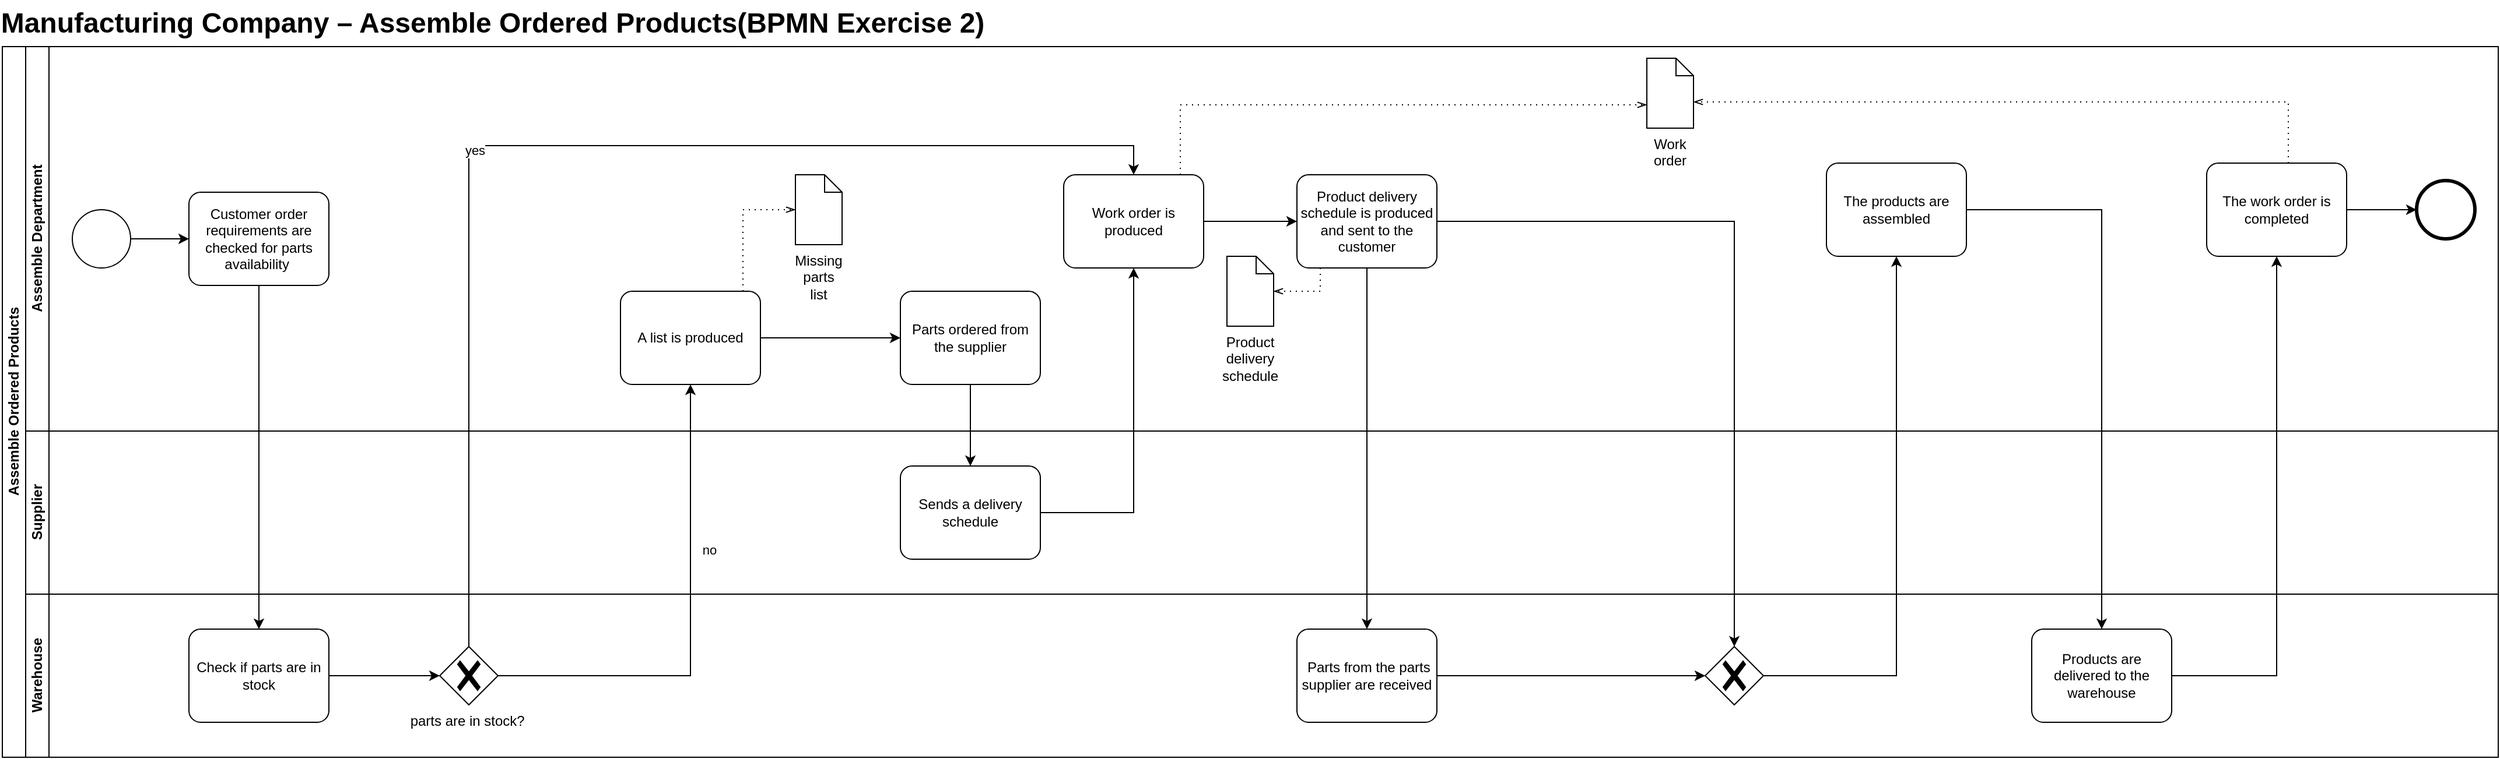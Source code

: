 <mxfile version="20.5.1" type="github">
  <diagram id="Fy_xnkCLufcFKRbf-qhm" name="第 1 页">
    <mxGraphModel dx="803" dy="1053" grid="1" gridSize="10" guides="1" tooltips="1" connect="1" arrows="1" fold="1" page="1" pageScale="1" pageWidth="827" pageHeight="1169" math="0" shadow="0">
      <root>
        <mxCell id="0" />
        <mxCell id="1" parent="0" />
        <mxCell id="dQ3IUtjXQcdoY3WB8gmI-1" value="Assemble Ordered Products" style="swimlane;html=1;childLayout=stackLayout;resizeParent=1;resizeParentMax=0;horizontal=0;startSize=20;horizontalStack=0;" parent="1" vertex="1">
          <mxGeometry x="100" y="120" width="2140" height="610" as="geometry" />
        </mxCell>
        <mxCell id="dQ3IUtjXQcdoY3WB8gmI-2" value="Assemble Department" style="swimlane;html=1;startSize=20;horizontal=0;" parent="dQ3IUtjXQcdoY3WB8gmI-1" vertex="1">
          <mxGeometry x="20" width="2120" height="330" as="geometry" />
        </mxCell>
        <mxCell id="dQ3IUtjXQcdoY3WB8gmI-56" value="Customer order requirements are checked for parts availability " style="points=[[0.25,0,0],[0.5,0,0],[0.75,0,0],[1,0.25,0],[1,0.5,0],[1,0.75,0],[0.75,1,0],[0.5,1,0],[0.25,1,0],[0,0.75,0],[0,0.5,0],[0,0.25,0]];shape=mxgraph.bpmn.task;whiteSpace=wrap;rectStyle=rounded;size=10;taskMarker=abstract;" parent="dQ3IUtjXQcdoY3WB8gmI-2" vertex="1">
          <mxGeometry x="140" y="125" width="120" height="80" as="geometry" />
        </mxCell>
        <mxCell id="dQ3IUtjXQcdoY3WB8gmI-59" style="edgeStyle=orthogonalEdgeStyle;rounded=0;orthogonalLoop=1;jettySize=auto;html=1;" parent="dQ3IUtjXQcdoY3WB8gmI-2" source="dQ3IUtjXQcdoY3WB8gmI-58" target="dQ3IUtjXQcdoY3WB8gmI-56" edge="1">
          <mxGeometry relative="1" as="geometry" />
        </mxCell>
        <mxCell id="dQ3IUtjXQcdoY3WB8gmI-58" value="" style="points=[[0.145,0.145,0],[0.5,0,0],[0.855,0.145,0],[1,0.5,0],[0.855,0.855,0],[0.5,1,0],[0.145,0.855,0],[0,0.5,0]];shape=mxgraph.bpmn.event;html=1;verticalLabelPosition=bottom;labelBackgroundColor=#ffffff;verticalAlign=top;align=center;perimeter=ellipsePerimeter;outlineConnect=0;aspect=fixed;outline=standard;symbol=general;" parent="dQ3IUtjXQcdoY3WB8gmI-2" vertex="1">
          <mxGeometry x="40" y="140" width="50" height="50" as="geometry" />
        </mxCell>
        <mxCell id="dQ3IUtjXQcdoY3WB8gmI-71" value="" style="edgeStyle=orthogonalEdgeStyle;rounded=0;orthogonalLoop=1;jettySize=auto;html=1;" parent="dQ3IUtjXQcdoY3WB8gmI-2" source="dQ3IUtjXQcdoY3WB8gmI-69" target="dQ3IUtjXQcdoY3WB8gmI-70" edge="1">
          <mxGeometry relative="1" as="geometry" />
        </mxCell>
        <mxCell id="dQ3IUtjXQcdoY3WB8gmI-69" value="A list is produced" style="points=[[0.25,0,0],[0.5,0,0],[0.75,0,0],[1,0.25,0],[1,0.5,0],[1,0.75,0],[0.75,1,0],[0.5,1,0],[0.25,1,0],[0,0.75,0],[0,0.5,0],[0,0.25,0]];shape=mxgraph.bpmn.task;whiteSpace=wrap;rectStyle=rounded;size=10;taskMarker=abstract;" parent="dQ3IUtjXQcdoY3WB8gmI-2" vertex="1">
          <mxGeometry x="510" y="210" width="120" height="80" as="geometry" />
        </mxCell>
        <mxCell id="dQ3IUtjXQcdoY3WB8gmI-70" value="Parts ordered from the supplier" style="points=[[0.25,0,0],[0.5,0,0],[0.75,0,0],[1,0.25,0],[1,0.5,0],[1,0.75,0],[0.75,1,0],[0.5,1,0],[0.25,1,0],[0,0.75,0],[0,0.5,0],[0,0.25,0]];shape=mxgraph.bpmn.task;whiteSpace=wrap;rectStyle=rounded;size=10;taskMarker=abstract;" parent="dQ3IUtjXQcdoY3WB8gmI-2" vertex="1">
          <mxGeometry x="750" y="210" width="120" height="80" as="geometry" />
        </mxCell>
        <mxCell id="dQ3IUtjXQcdoY3WB8gmI-82" style="edgeStyle=orthogonalEdgeStyle;rounded=0;orthogonalLoop=1;jettySize=auto;html=1;" parent="dQ3IUtjXQcdoY3WB8gmI-2" source="dQ3IUtjXQcdoY3WB8gmI-76" target="dQ3IUtjXQcdoY3WB8gmI-78" edge="1">
          <mxGeometry relative="1" as="geometry" />
        </mxCell>
        <mxCell id="dQ3IUtjXQcdoY3WB8gmI-76" value="Work order is produced" style="points=[[0.25,0,0],[0.5,0,0],[0.75,0,0],[1,0.25,0],[1,0.5,0],[1,0.75,0],[0.75,1,0],[0.5,1,0],[0.25,1,0],[0,0.75,0],[0,0.5,0],[0,0.25,0]];shape=mxgraph.bpmn.task;whiteSpace=wrap;rectStyle=rounded;size=10;taskMarker=abstract;" parent="dQ3IUtjXQcdoY3WB8gmI-2" vertex="1">
          <mxGeometry x="890" y="110" width="120" height="80" as="geometry" />
        </mxCell>
        <mxCell id="dQ3IUtjXQcdoY3WB8gmI-78" value="Product delivery schedule is produced and sent to the customer" style="points=[[0.25,0,0],[0.5,0,0],[0.75,0,0],[1,0.25,0],[1,0.5,0],[1,0.75,0],[0.75,1,0],[0.5,1,0],[0.25,1,0],[0,0.75,0],[0,0.5,0],[0,0.25,0]];shape=mxgraph.bpmn.task;whiteSpace=wrap;rectStyle=rounded;size=10;taskMarker=abstract;" parent="dQ3IUtjXQcdoY3WB8gmI-2" vertex="1">
          <mxGeometry x="1090" y="110" width="120" height="80" as="geometry" />
        </mxCell>
        <mxCell id="dQ3IUtjXQcdoY3WB8gmI-92" value="The products are assembled" style="points=[[0.25,0,0],[0.5,0,0],[0.75,0,0],[1,0.25,0],[1,0.5,0],[1,0.75,0],[0.75,1,0],[0.5,1,0],[0.25,1,0],[0,0.75,0],[0,0.5,0],[0,0.25,0]];shape=mxgraph.bpmn.task;whiteSpace=wrap;rectStyle=rounded;size=10;taskMarker=abstract;" parent="dQ3IUtjXQcdoY3WB8gmI-2" vertex="1">
          <mxGeometry x="1544" y="100" width="120" height="80" as="geometry" />
        </mxCell>
        <mxCell id="dQ3IUtjXQcdoY3WB8gmI-96" value="The work order is completed" style="points=[[0.25,0,0],[0.5,0,0],[0.75,0,0],[1,0.25,0],[1,0.5,0],[1,0.75,0],[0.75,1,0],[0.5,1,0],[0.25,1,0],[0,0.75,0],[0,0.5,0],[0,0.25,0]];shape=mxgraph.bpmn.task;whiteSpace=wrap;rectStyle=rounded;size=10;taskMarker=abstract;" parent="dQ3IUtjXQcdoY3WB8gmI-2" vertex="1">
          <mxGeometry x="1870" y="100" width="120" height="80" as="geometry" />
        </mxCell>
        <mxCell id="dQ3IUtjXQcdoY3WB8gmI-98" value="" style="points=[[0.145,0.145,0],[0.5,0,0],[0.855,0.145,0],[1,0.5,0],[0.855,0.855,0],[0.5,1,0],[0.145,0.855,0],[0,0.5,0]];shape=mxgraph.bpmn.event;html=1;verticalLabelPosition=bottom;labelBackgroundColor=#ffffff;verticalAlign=top;align=center;perimeter=ellipsePerimeter;outlineConnect=0;aspect=fixed;outline=end;symbol=terminate2;" parent="dQ3IUtjXQcdoY3WB8gmI-2" vertex="1">
          <mxGeometry x="2050" y="115" width="50" height="50" as="geometry" />
        </mxCell>
        <mxCell id="dQ3IUtjXQcdoY3WB8gmI-99" style="edgeStyle=orthogonalEdgeStyle;rounded=0;orthogonalLoop=1;jettySize=auto;html=1;" parent="dQ3IUtjXQcdoY3WB8gmI-2" source="dQ3IUtjXQcdoY3WB8gmI-96" target="dQ3IUtjXQcdoY3WB8gmI-98" edge="1">
          <mxGeometry relative="1" as="geometry" />
        </mxCell>
        <mxCell id="GKFgGf4gHCo7Agr6WiY--1" value="Missing parts list" style="shape=mxgraph.bpmn.data;labelPosition=center;verticalLabelPosition=bottom;align=center;verticalAlign=top;whiteSpace=wrap;size=15;html=1;" vertex="1" parent="dQ3IUtjXQcdoY3WB8gmI-2">
          <mxGeometry x="660" y="110" width="40" height="60" as="geometry" />
        </mxCell>
        <mxCell id="GKFgGf4gHCo7Agr6WiY--2" value="" style="edgeStyle=elbowEdgeStyle;fontSize=12;html=1;endFill=0;startFill=0;endSize=6;startSize=6;dashed=1;dashPattern=1 4;endArrow=openThin;startArrow=none;rounded=0;exitX=0.5;exitY=0;exitDx=0;exitDy=0;exitPerimeter=0;entryX=0;entryY=0.5;entryDx=0;entryDy=0;entryPerimeter=0;" edge="1" parent="dQ3IUtjXQcdoY3WB8gmI-2" source="dQ3IUtjXQcdoY3WB8gmI-69" target="GKFgGf4gHCo7Agr6WiY--1">
          <mxGeometry width="160" relative="1" as="geometry">
            <mxPoint x="570" y="150" as="sourcePoint" />
            <mxPoint x="730" y="150" as="targetPoint" />
          </mxGeometry>
        </mxCell>
        <mxCell id="GKFgGf4gHCo7Agr6WiY--3" value="Work order" style="shape=mxgraph.bpmn.data;labelPosition=center;verticalLabelPosition=bottom;align=center;verticalAlign=top;whiteSpace=wrap;size=15;html=1;" vertex="1" parent="dQ3IUtjXQcdoY3WB8gmI-2">
          <mxGeometry x="1390" y="10" width="40" height="60" as="geometry" />
        </mxCell>
        <mxCell id="GKFgGf4gHCo7Agr6WiY--5" value="" style="edgeStyle=elbowEdgeStyle;fontSize=12;html=1;endFill=0;startFill=0;endSize=6;startSize=6;dashed=1;dashPattern=1 4;endArrow=openThin;startArrow=none;rounded=0;" edge="1" parent="dQ3IUtjXQcdoY3WB8gmI-2" source="dQ3IUtjXQcdoY3WB8gmI-76" target="GKFgGf4gHCo7Agr6WiY--3">
          <mxGeometry width="160" relative="1" as="geometry">
            <mxPoint x="930" y="60" as="sourcePoint" />
            <mxPoint x="970" y="60" as="targetPoint" />
            <Array as="points">
              <mxPoint x="990" y="50" />
            </Array>
          </mxGeometry>
        </mxCell>
        <mxCell id="GKFgGf4gHCo7Agr6WiY--6" value="" style="edgeStyle=elbowEdgeStyle;fontSize=12;html=1;endFill=0;startFill=0;endSize=6;startSize=6;dashed=1;dashPattern=1 4;endArrow=openThin;startArrow=none;rounded=0;entryX=0;entryY=0;entryDx=40;entryDy=37.5;entryPerimeter=0;exitX=0.5;exitY=0;exitDx=0;exitDy=0;exitPerimeter=0;" edge="1" parent="dQ3IUtjXQcdoY3WB8gmI-2" source="dQ3IUtjXQcdoY3WB8gmI-96" target="GKFgGf4gHCo7Agr6WiY--3">
          <mxGeometry width="160" relative="1" as="geometry">
            <mxPoint x="1610" y="70" as="sourcePoint" />
            <mxPoint x="1770" y="70" as="targetPoint" />
            <Array as="points">
              <mxPoint x="1940" y="80" />
            </Array>
          </mxGeometry>
        </mxCell>
        <mxCell id="GKFgGf4gHCo7Agr6WiY--11" value="Product delivery schedule" style="shape=mxgraph.bpmn.data;labelPosition=center;verticalLabelPosition=bottom;align=center;verticalAlign=top;whiteSpace=wrap;size=15;html=1;" vertex="1" parent="dQ3IUtjXQcdoY3WB8gmI-2">
          <mxGeometry x="1030" y="180" width="40" height="60" as="geometry" />
        </mxCell>
        <mxCell id="GKFgGf4gHCo7Agr6WiY--12" value="" style="edgeStyle=elbowEdgeStyle;fontSize=12;html=1;endFill=0;startFill=0;endSize=6;startSize=6;dashed=1;dashPattern=1 4;endArrow=openThin;startArrow=none;rounded=0;" edge="1" parent="dQ3IUtjXQcdoY3WB8gmI-2" source="dQ3IUtjXQcdoY3WB8gmI-78" target="GKFgGf4gHCo7Agr6WiY--11">
          <mxGeometry width="160" relative="1" as="geometry">
            <mxPoint x="1110" y="180" as="sourcePoint" />
            <mxPoint x="1270" y="80" as="targetPoint" />
            <Array as="points">
              <mxPoint x="1110" y="210" />
              <mxPoint x="1150" y="85" />
            </Array>
          </mxGeometry>
        </mxCell>
        <mxCell id="GKFgGf4gHCo7Agr6WiY--18" value="Supplier" style="swimlane;html=1;startSize=20;horizontal=0;" vertex="1" parent="dQ3IUtjXQcdoY3WB8gmI-1">
          <mxGeometry x="20" y="330" width="2120" height="140" as="geometry" />
        </mxCell>
        <mxCell id="GKFgGf4gHCo7Agr6WiY--19" value="Sends a delivery schedule" style="points=[[0.25,0,0],[0.5,0,0],[0.75,0,0],[1,0.25,0],[1,0.5,0],[1,0.75,0],[0.75,1,0],[0.5,1,0],[0.25,1,0],[0,0.75,0],[0,0.5,0],[0,0.25,0]];shape=mxgraph.bpmn.task;whiteSpace=wrap;rectStyle=rounded;size=10;taskMarker=abstract;" vertex="1" parent="GKFgGf4gHCo7Agr6WiY--18">
          <mxGeometry x="750" y="30" width="120" height="80" as="geometry" />
        </mxCell>
        <mxCell id="dQ3IUtjXQcdoY3WB8gmI-3" value="Warehouse" style="swimlane;html=1;startSize=20;horizontal=0;" parent="dQ3IUtjXQcdoY3WB8gmI-1" vertex="1">
          <mxGeometry x="20" y="470" width="2120" height="140" as="geometry" />
        </mxCell>
        <mxCell id="dQ3IUtjXQcdoY3WB8gmI-62" value="Check if parts are in stock" style="points=[[0.25,0,0],[0.5,0,0],[0.75,0,0],[1,0.25,0],[1,0.5,0],[1,0.75,0],[0.75,1,0],[0.5,1,0],[0.25,1,0],[0,0.75,0],[0,0.5,0],[0,0.25,0]];shape=mxgraph.bpmn.task;whiteSpace=wrap;rectStyle=rounded;size=10;taskMarker=abstract;" parent="dQ3IUtjXQcdoY3WB8gmI-3" vertex="1">
          <mxGeometry x="140" y="30" width="120" height="80" as="geometry" />
        </mxCell>
        <mxCell id="dQ3IUtjXQcdoY3WB8gmI-60" value="parts are in stock?&amp;nbsp;" style="points=[[0.25,0.25,0],[0.5,0,0],[0.75,0.25,0],[1,0.5,0],[0.75,0.75,0],[0.5,1,0],[0.25,0.75,0],[0,0.5,0]];shape=mxgraph.bpmn.gateway2;html=1;verticalLabelPosition=bottom;labelBackgroundColor=#ffffff;verticalAlign=top;align=center;perimeter=rhombusPerimeter;outlineConnect=0;outline=none;symbol=none;gwType=exclusive;" parent="dQ3IUtjXQcdoY3WB8gmI-3" vertex="1">
          <mxGeometry x="355" y="45" width="50" height="50" as="geometry" />
        </mxCell>
        <mxCell id="dQ3IUtjXQcdoY3WB8gmI-64" style="edgeStyle=orthogonalEdgeStyle;rounded=0;orthogonalLoop=1;jettySize=auto;html=1;" parent="dQ3IUtjXQcdoY3WB8gmI-3" source="dQ3IUtjXQcdoY3WB8gmI-62" target="dQ3IUtjXQcdoY3WB8gmI-60" edge="1">
          <mxGeometry relative="1" as="geometry" />
        </mxCell>
        <mxCell id="dQ3IUtjXQcdoY3WB8gmI-89" value="" style="points=[[0.25,0.25,0],[0.5,0,0],[0.75,0.25,0],[1,0.5,0],[0.75,0.75,0],[0.5,1,0],[0.25,0.75,0],[0,0.5,0]];shape=mxgraph.bpmn.gateway2;html=1;verticalLabelPosition=bottom;labelBackgroundColor=#ffffff;verticalAlign=top;align=center;perimeter=rhombusPerimeter;outlineConnect=0;outline=none;symbol=none;gwType=exclusive;" parent="dQ3IUtjXQcdoY3WB8gmI-3" vertex="1">
          <mxGeometry x="1440" y="45" width="50" height="50" as="geometry" />
        </mxCell>
        <mxCell id="dQ3IUtjXQcdoY3WB8gmI-87" value=" Parts from the parts supplier are received" style="points=[[0.25,0,0],[0.5,0,0],[0.75,0,0],[1,0.25,0],[1,0.5,0],[1,0.75,0],[0.75,1,0],[0.5,1,0],[0.25,1,0],[0,0.75,0],[0,0.5,0],[0,0.25,0]];shape=mxgraph.bpmn.task;whiteSpace=wrap;rectStyle=rounded;size=10;taskMarker=abstract;" parent="dQ3IUtjXQcdoY3WB8gmI-3" vertex="1">
          <mxGeometry x="1090" y="30" width="120" height="80" as="geometry" />
        </mxCell>
        <mxCell id="dQ3IUtjXQcdoY3WB8gmI-90" style="edgeStyle=orthogonalEdgeStyle;rounded=0;orthogonalLoop=1;jettySize=auto;html=1;exitX=1;exitY=0.5;exitDx=0;exitDy=0;exitPerimeter=0;" parent="dQ3IUtjXQcdoY3WB8gmI-3" source="dQ3IUtjXQcdoY3WB8gmI-87" target="dQ3IUtjXQcdoY3WB8gmI-89" edge="1">
          <mxGeometry relative="1" as="geometry">
            <mxPoint x="1310" y="90" as="targetPoint" />
            <Array as="points">
              <mxPoint x="1290" y="70" />
              <mxPoint x="1290" y="70" />
            </Array>
          </mxGeometry>
        </mxCell>
        <mxCell id="dQ3IUtjXQcdoY3WB8gmI-94" value="Products are delivered to the warehouse" style="points=[[0.25,0,0],[0.5,0,0],[0.75,0,0],[1,0.25,0],[1,0.5,0],[1,0.75,0],[0.75,1,0],[0.5,1,0],[0.25,1,0],[0,0.75,0],[0,0.5,0],[0,0.25,0]];shape=mxgraph.bpmn.task;whiteSpace=wrap;rectStyle=rounded;size=10;taskMarker=abstract;" parent="dQ3IUtjXQcdoY3WB8gmI-3" vertex="1">
          <mxGeometry x="1720" y="30" width="120" height="80" as="geometry" />
        </mxCell>
        <mxCell id="dQ3IUtjXQcdoY3WB8gmI-75" value="" style="edgeStyle=orthogonalEdgeStyle;rounded=0;orthogonalLoop=1;jettySize=auto;html=1;" parent="dQ3IUtjXQcdoY3WB8gmI-1" source="dQ3IUtjXQcdoY3WB8gmI-70" target="GKFgGf4gHCo7Agr6WiY--19" edge="1">
          <mxGeometry relative="1" as="geometry">
            <mxPoint x="830" y="360" as="targetPoint" />
          </mxGeometry>
        </mxCell>
        <mxCell id="GKFgGf4gHCo7Agr6WiY--8" style="edgeStyle=orthogonalEdgeStyle;rounded=0;orthogonalLoop=1;jettySize=auto;html=1;exitX=1;exitY=0.5;exitDx=0;exitDy=0;exitPerimeter=0;" edge="1" parent="dQ3IUtjXQcdoY3WB8gmI-1" source="GKFgGf4gHCo7Agr6WiY--19" target="dQ3IUtjXQcdoY3WB8gmI-76">
          <mxGeometry relative="1" as="geometry" />
        </mxCell>
        <mxCell id="dQ3IUtjXQcdoY3WB8gmI-63" value="" style="edgeStyle=orthogonalEdgeStyle;rounded=0;orthogonalLoop=1;jettySize=auto;html=1;" parent="dQ3IUtjXQcdoY3WB8gmI-1" source="dQ3IUtjXQcdoY3WB8gmI-56" target="dQ3IUtjXQcdoY3WB8gmI-62" edge="1">
          <mxGeometry relative="1" as="geometry" />
        </mxCell>
        <mxCell id="dQ3IUtjXQcdoY3WB8gmI-65" style="edgeStyle=orthogonalEdgeStyle;rounded=0;orthogonalLoop=1;jettySize=auto;html=1;" parent="dQ3IUtjXQcdoY3WB8gmI-1" source="dQ3IUtjXQcdoY3WB8gmI-60" target="dQ3IUtjXQcdoY3WB8gmI-69" edge="1">
          <mxGeometry relative="1" as="geometry">
            <mxPoint x="460" y="190" as="targetPoint" />
            <Array as="points" />
          </mxGeometry>
        </mxCell>
        <mxCell id="dQ3IUtjXQcdoY3WB8gmI-68" value="no" style="edgeLabel;html=1;align=center;verticalAlign=middle;resizable=0;points=[];" parent="dQ3IUtjXQcdoY3WB8gmI-65" vertex="1" connectable="0">
          <mxGeometry x="0.317" relative="1" as="geometry">
            <mxPoint x="16" as="offset" />
          </mxGeometry>
        </mxCell>
        <mxCell id="GKFgGf4gHCo7Agr6WiY--9" style="edgeStyle=orthogonalEdgeStyle;rounded=0;orthogonalLoop=1;jettySize=auto;html=1;exitX=0.5;exitY=0;exitDx=0;exitDy=0;exitPerimeter=0;" edge="1" parent="dQ3IUtjXQcdoY3WB8gmI-1" source="dQ3IUtjXQcdoY3WB8gmI-60" target="dQ3IUtjXQcdoY3WB8gmI-76">
          <mxGeometry relative="1" as="geometry">
            <Array as="points">
              <mxPoint x="400" y="85" />
            </Array>
          </mxGeometry>
        </mxCell>
        <mxCell id="GKFgGf4gHCo7Agr6WiY--10" value="yes" style="edgeLabel;html=1;align=center;verticalAlign=middle;resizable=0;points=[];" vertex="1" connectable="0" parent="GKFgGf4gHCo7Agr6WiY--9">
          <mxGeometry x="-0.152" y="-4" relative="1" as="geometry">
            <mxPoint as="offset" />
          </mxGeometry>
        </mxCell>
        <mxCell id="dQ3IUtjXQcdoY3WB8gmI-86" value="" style="edgeStyle=orthogonalEdgeStyle;rounded=0;orthogonalLoop=1;jettySize=auto;html=1;" parent="dQ3IUtjXQcdoY3WB8gmI-1" source="dQ3IUtjXQcdoY3WB8gmI-78" target="dQ3IUtjXQcdoY3WB8gmI-89" edge="1">
          <mxGeometry relative="1" as="geometry">
            <mxPoint x="1310" y="130" as="targetPoint" />
          </mxGeometry>
        </mxCell>
        <mxCell id="dQ3IUtjXQcdoY3WB8gmI-93" style="edgeStyle=orthogonalEdgeStyle;rounded=0;orthogonalLoop=1;jettySize=auto;html=1;" parent="dQ3IUtjXQcdoY3WB8gmI-1" source="dQ3IUtjXQcdoY3WB8gmI-89" target="dQ3IUtjXQcdoY3WB8gmI-92" edge="1">
          <mxGeometry relative="1" as="geometry" />
        </mxCell>
        <mxCell id="QYQcrI37jZFEruPv1kGK-1" style="edgeStyle=orthogonalEdgeStyle;rounded=0;orthogonalLoop=1;jettySize=auto;html=1;" parent="dQ3IUtjXQcdoY3WB8gmI-1" source="dQ3IUtjXQcdoY3WB8gmI-78" target="dQ3IUtjXQcdoY3WB8gmI-87" edge="1">
          <mxGeometry relative="1" as="geometry">
            <Array as="points">
              <mxPoint x="1170" y="250" />
            </Array>
          </mxGeometry>
        </mxCell>
        <mxCell id="dQ3IUtjXQcdoY3WB8gmI-95" value="" style="edgeStyle=orthogonalEdgeStyle;rounded=0;orthogonalLoop=1;jettySize=auto;html=1;" parent="dQ3IUtjXQcdoY3WB8gmI-1" source="dQ3IUtjXQcdoY3WB8gmI-92" target="dQ3IUtjXQcdoY3WB8gmI-94" edge="1">
          <mxGeometry relative="1" as="geometry" />
        </mxCell>
        <mxCell id="dQ3IUtjXQcdoY3WB8gmI-97" value="" style="edgeStyle=orthogonalEdgeStyle;rounded=0;orthogonalLoop=1;jettySize=auto;html=1;" parent="dQ3IUtjXQcdoY3WB8gmI-1" source="dQ3IUtjXQcdoY3WB8gmI-94" target="dQ3IUtjXQcdoY3WB8gmI-96" edge="1">
          <mxGeometry relative="1" as="geometry" />
        </mxCell>
        <mxCell id="dQ3IUtjXQcdoY3WB8gmI-101" value="Manufacturing Company – Assemble Ordered Products(BPMN Exercise 2)" style="text;strokeColor=none;fillColor=none;html=1;fontSize=24;fontStyle=1;verticalAlign=middle;align=center;" parent="1" vertex="1">
          <mxGeometry x="470" y="80" width="100" height="40" as="geometry" />
        </mxCell>
      </root>
    </mxGraphModel>
  </diagram>
</mxfile>
